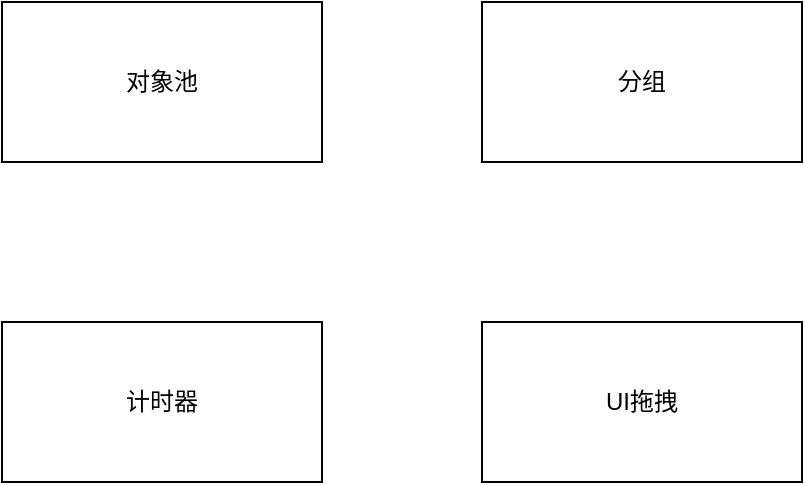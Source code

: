 <mxfile>
    <diagram id="c0qMF81xShZ2XJpNUgAe" name="第 1 页">
        <mxGraphModel dx="779" dy="789" grid="1" gridSize="10" guides="1" tooltips="1" connect="1" arrows="1" fold="1" page="1" pageScale="1" pageWidth="827" pageHeight="1169" math="0" shadow="0">
            <root>
                <mxCell id="0"/>
                <mxCell id="1" parent="0"/>
                <mxCell id="2" value="对象池" style="rounded=0;whiteSpace=wrap;html=1;" parent="1" vertex="1">
                    <mxGeometry x="80" y="160" width="160" height="80" as="geometry"/>
                </mxCell>
                <mxCell id="3" value="分组" style="rounded=0;whiteSpace=wrap;html=1;" parent="1" vertex="1">
                    <mxGeometry x="320" y="160" width="160" height="80" as="geometry"/>
                </mxCell>
                <mxCell id="4" value="计时器" style="rounded=0;whiteSpace=wrap;html=1;" parent="1" vertex="1">
                    <mxGeometry x="80" y="320" width="160" height="80" as="geometry"/>
                </mxCell>
                <mxCell id="5" value="UI拖拽" style="rounded=0;whiteSpace=wrap;html=1;" vertex="1" parent="1">
                    <mxGeometry x="320" y="320" width="160" height="80" as="geometry"/>
                </mxCell>
            </root>
        </mxGraphModel>
    </diagram>
</mxfile>